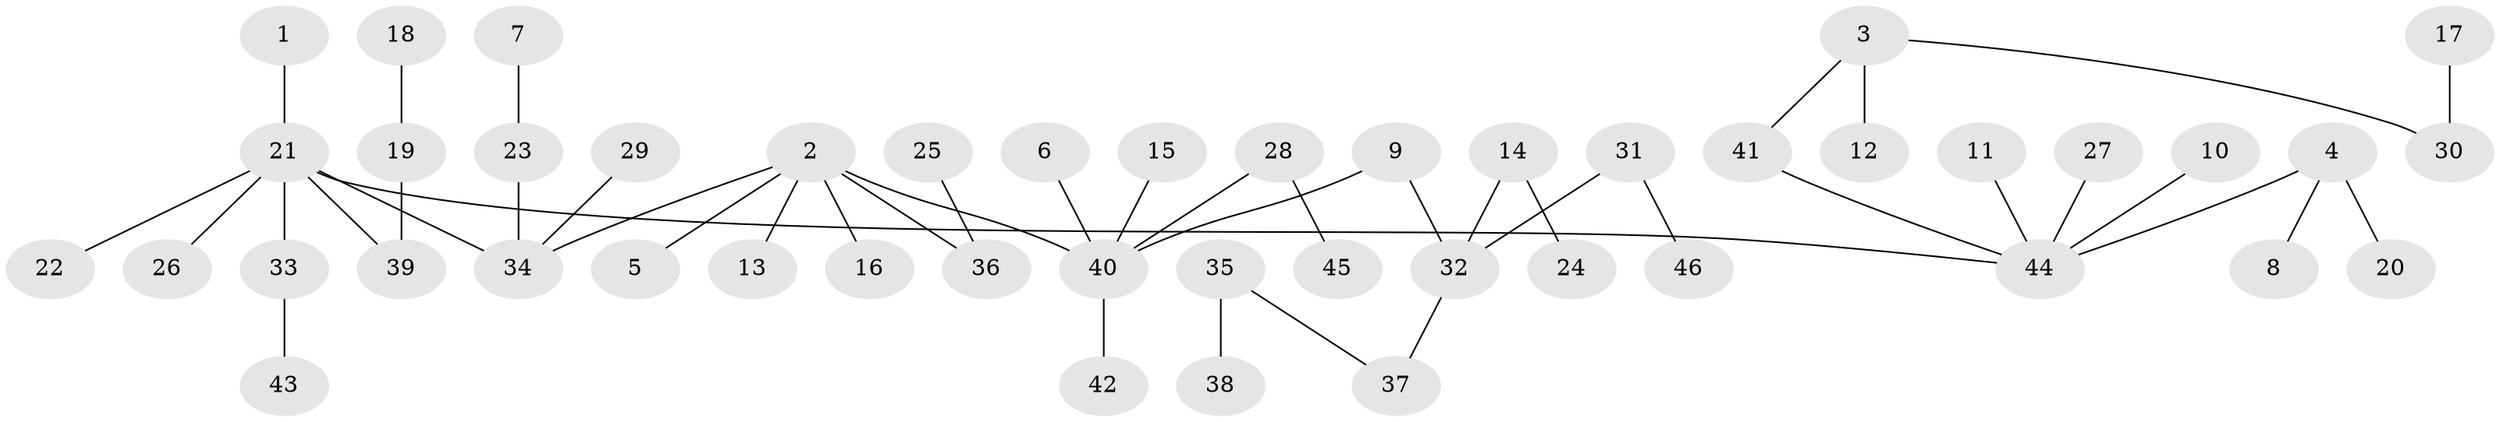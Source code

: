 // original degree distribution, {6: 0.03260869565217391, 1: 0.532608695652174, 4: 0.07608695652173914, 7: 0.010869565217391304, 8: 0.010869565217391304, 3: 0.10869565217391304, 2: 0.22826086956521738}
// Generated by graph-tools (version 1.1) at 2025/26/03/09/25 03:26:29]
// undirected, 46 vertices, 45 edges
graph export_dot {
graph [start="1"]
  node [color=gray90,style=filled];
  1;
  2;
  3;
  4;
  5;
  6;
  7;
  8;
  9;
  10;
  11;
  12;
  13;
  14;
  15;
  16;
  17;
  18;
  19;
  20;
  21;
  22;
  23;
  24;
  25;
  26;
  27;
  28;
  29;
  30;
  31;
  32;
  33;
  34;
  35;
  36;
  37;
  38;
  39;
  40;
  41;
  42;
  43;
  44;
  45;
  46;
  1 -- 21 [weight=1.0];
  2 -- 5 [weight=1.0];
  2 -- 13 [weight=1.0];
  2 -- 16 [weight=1.0];
  2 -- 34 [weight=1.0];
  2 -- 36 [weight=1.0];
  2 -- 40 [weight=1.0];
  3 -- 12 [weight=1.0];
  3 -- 30 [weight=1.0];
  3 -- 41 [weight=1.0];
  4 -- 8 [weight=1.0];
  4 -- 20 [weight=1.0];
  4 -- 44 [weight=1.0];
  6 -- 40 [weight=1.0];
  7 -- 23 [weight=1.0];
  9 -- 32 [weight=1.0];
  9 -- 40 [weight=1.0];
  10 -- 44 [weight=1.0];
  11 -- 44 [weight=1.0];
  14 -- 24 [weight=1.0];
  14 -- 32 [weight=1.0];
  15 -- 40 [weight=1.0];
  17 -- 30 [weight=1.0];
  18 -- 19 [weight=1.0];
  19 -- 39 [weight=1.0];
  21 -- 22 [weight=1.0];
  21 -- 26 [weight=1.0];
  21 -- 33 [weight=1.0];
  21 -- 34 [weight=1.0];
  21 -- 39 [weight=1.0];
  21 -- 44 [weight=1.0];
  23 -- 34 [weight=1.0];
  25 -- 36 [weight=1.0];
  27 -- 44 [weight=1.0];
  28 -- 40 [weight=1.0];
  28 -- 45 [weight=1.0];
  29 -- 34 [weight=1.0];
  31 -- 32 [weight=1.0];
  31 -- 46 [weight=1.0];
  32 -- 37 [weight=1.0];
  33 -- 43 [weight=1.0];
  35 -- 37 [weight=1.0];
  35 -- 38 [weight=1.0];
  40 -- 42 [weight=1.0];
  41 -- 44 [weight=1.0];
}
